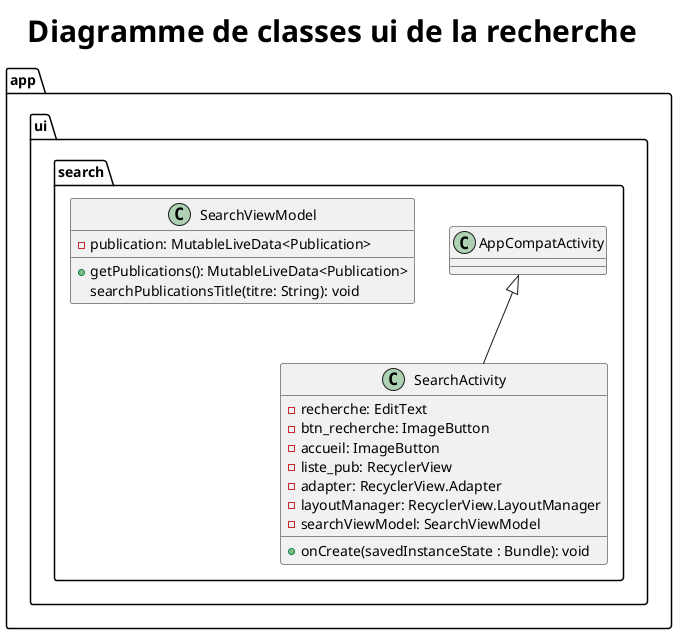 @startuml modelui
title <size:30><b>Diagramme de classes ui de la recherche</b></size>

package app{

  package ui{

    package search{

        class SearchActivity extends AppCompatActivity {
            - recherche: EditText
            - btn_recherche: ImageButton
            - accueil: ImageButton
            - liste_pub: RecyclerView
            - adapter: RecyclerView.Adapter
            - layoutManager: RecyclerView.LayoutManager
            - searchViewModel: SearchViewModel

            + onCreate(savedInstanceState : Bundle): void
        }

        class SearchViewModel{
              - publication: MutableLiveData<Publication>

              + getPublications(): MutableLiveData<Publication>
              searchPublicationsTitle(titre: String): void
        }
       }
    }
 }
@enduml